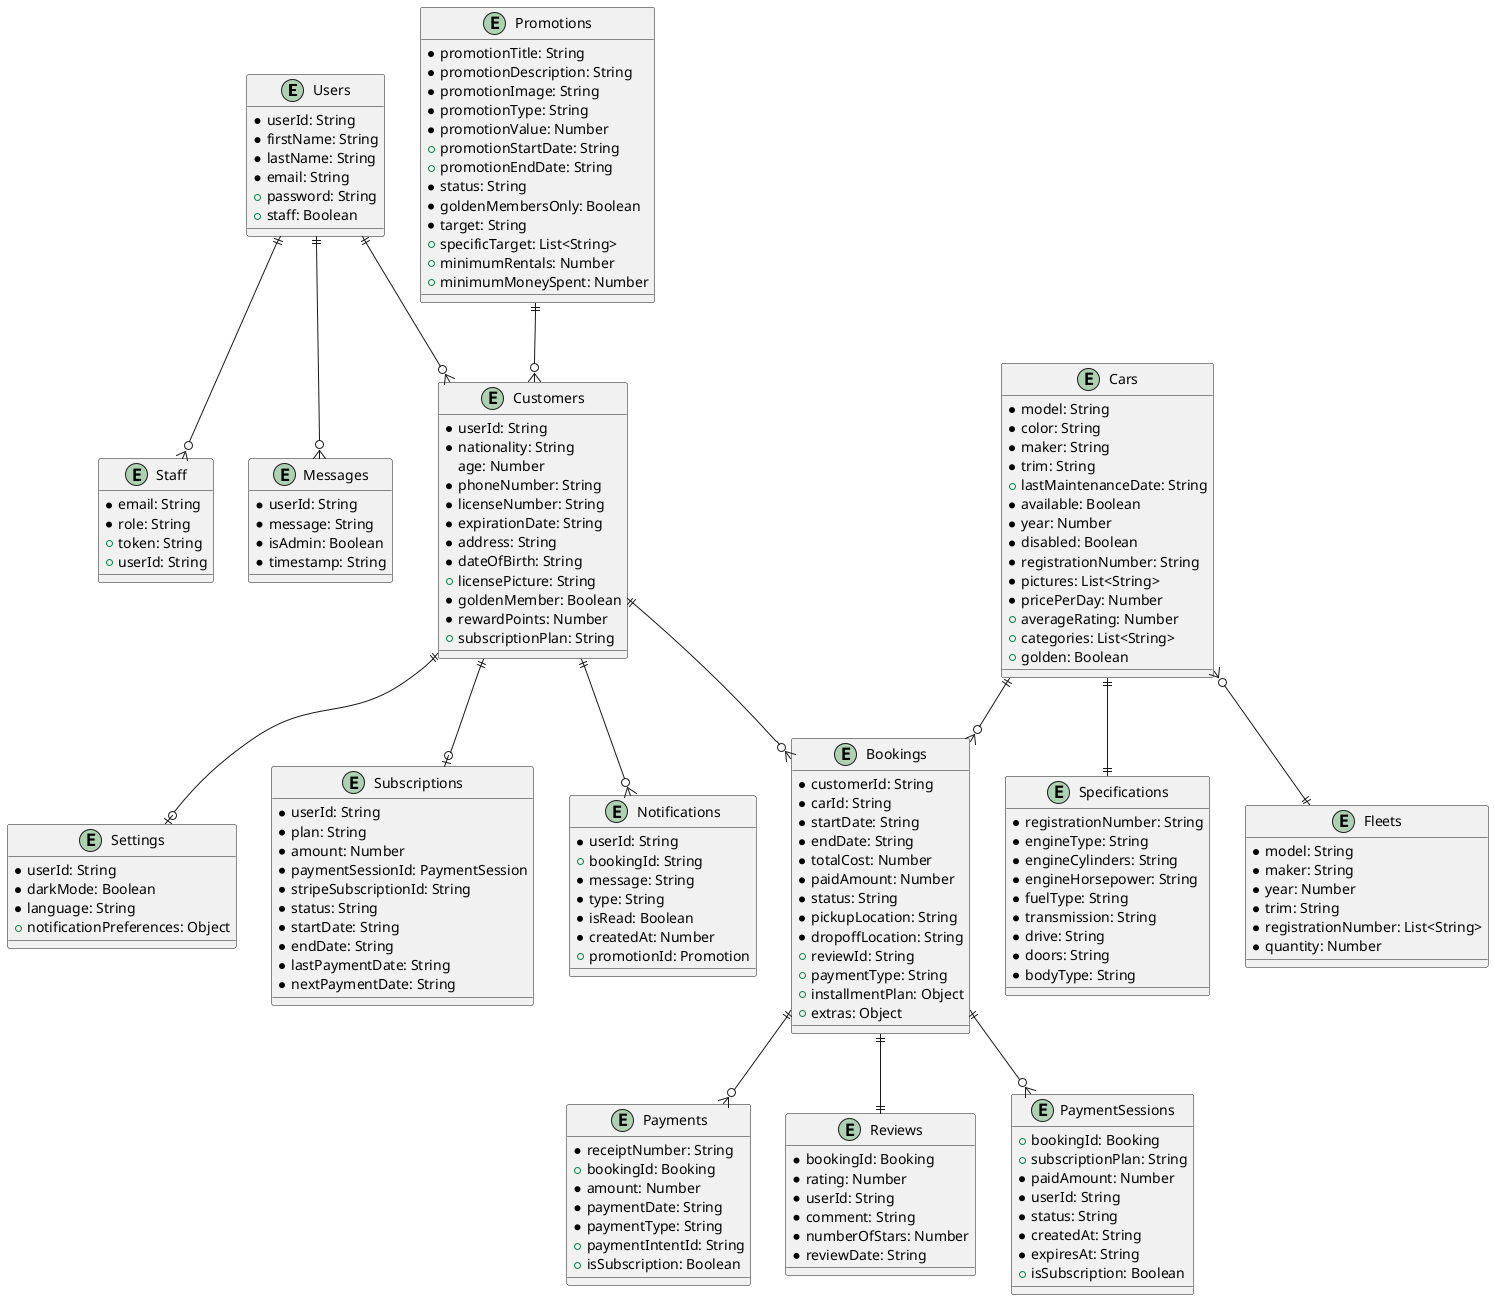 @startuml

entity "Users" as users {
  *userId: String
  *firstName: String
  *lastName: String
  *email: String
  +password: String
  +staff: Boolean
}

entity "Staff" as staff {
  *email: String
  *role: String
  +token: String
  +userId: String
}

entity "Customers" as customers {
  *userId: String
  *nationality: String
  age: Number
  *phoneNumber: String
  *licenseNumber: String
  *expirationDate: String
  *address: String
  *dateOfBirth: String
  +licensePicture: String
  *goldenMember: Boolean
  *rewardPoints: Number
  +subscriptionPlan: String
}

entity "Settings" as settings {
  *userId: String
  *darkMode: Boolean
  *language: String
  +notificationPreferences: Object
}

entity "Cars" as cars {
  *model: String
  *color: String
  *maker: String
  *trim: String
  +lastMaintenanceDate: String
  *available: Boolean
  *year: Number
  *disabled: Boolean
  *registrationNumber: String
  *pictures: List<String>
  *pricePerDay: Number
  +averageRating: Number
  +categories: List<String>
  +golden: Boolean
}

entity "Specifications" as specifications {
  *registrationNumber: String
  *engineType: String
  *engineCylinders: String
  *engineHorsepower: String
  *fuelType: String
  *transmission: String
  *drive: String
  *doors: String
  *bodyType: String
}

entity "Bookings" as bookings {
  *customerId: String
  *carId: String
  *startDate: String
  *endDate: String
  *totalCost: Number
  *paidAmount: Number
  *status: String
  *pickupLocation: String
  *dropoffLocation: String
  +reviewId: String
  +paymentType: String
  +installmentPlan: Object
  +extras: Object
}

entity "Payments" as payments {
  *receiptNumber: String
  +bookingId: Booking
  *amount: Number
  *paymentDate: String
  *paymentType: String
  +paymentIntentId: String
  +isSubscription: Boolean
}

entity "Fleets" as fleets {
  *model: String
  *maker: String
  *year: Number
  *trim: String
  *registrationNumber: List<String>
  *quantity: Number
}

entity "Reviews" as reviews {
  *bookingId: Booking
  *rating: Number
  *userId: String
  *comment: String
  *numberOfStars: Number
  *reviewDate: String
}

entity "Promotions" as promotions {
  *promotionTitle: String
  *promotionDescription: String
  *promotionImage: String
  *promotionType: String
  *promotionValue: Number
  +promotionStartDate: String
  +promotionEndDate: String
  *status: String
  *goldenMembersOnly: Boolean
  *target: String
  +specificTarget: List<String>
  +minimumRentals: Number
  +minimumMoneySpent: Number
}

entity "PaymentSessions" as paymentSessions {
  +bookingId: Booking
  +subscriptionPlan: String
  *paidAmount: Number
  *userId: String
  *status: String
  *createdAt: String
  *expiresAt: String
  +isSubscription: Boolean
}

entity "Subscriptions" as subscriptions {
  *userId: String
  *plan: String
  *amount: Number
  *paymentSessionId: PaymentSession
  *stripeSubscriptionId: String
  *status: String
  *startDate: String
  *endDate: String
  *lastPaymentDate: String
  *nextPaymentDate: String
}

entity "Messages" as messages {
  *userId: String
  *message: String
  *isAdmin: Boolean
  *timestamp: String
}

entity "Notifications" as notifications {
  *userId: String
  +bookingId: String
  *message: String
  *type: String
  *isRead: Boolean
  *createdAt: Number
  +promotionId: Promotion
}

users ||--o{ staff
users ||--o{ customers
customers ||--o| settings
customers ||--o{ bookings
cars ||--o{ bookings
bookings ||--o{ payments
bookings ||--|| reviews
bookings ||--o{ paymentSessions
promotions ||--o{ customers
customers ||--o{ notifications
users ||--o{ messages
customers ||--o| subscriptions
cars ||--|| specifications
cars }o--|| fleets

@enduml 